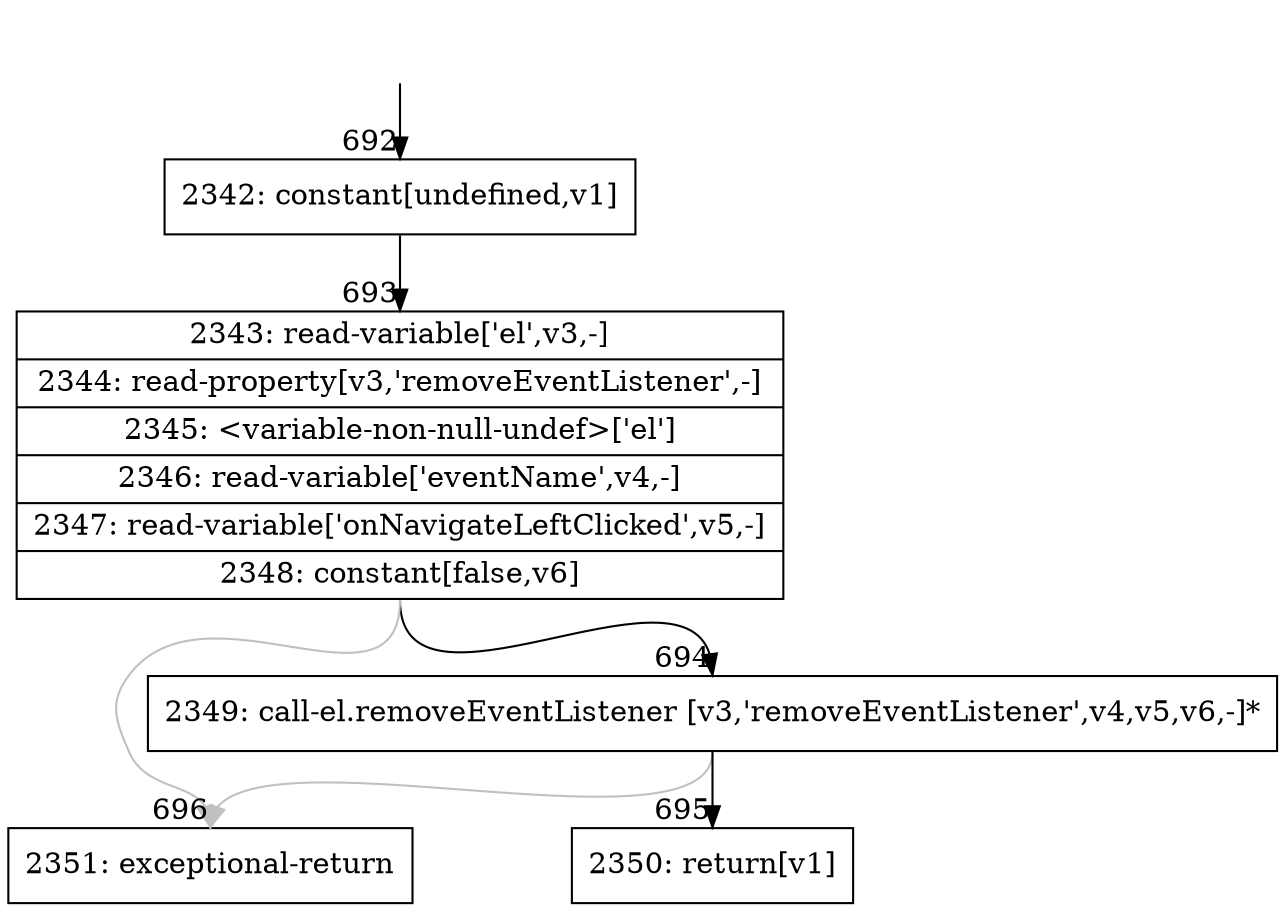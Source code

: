 digraph {
rankdir="TD"
BB_entry40[shape=none,label=""];
BB_entry40 -> BB692 [tailport=s, headport=n, headlabel="    692"]
BB692 [shape=record label="{2342: constant[undefined,v1]}" ] 
BB692 -> BB693 [tailport=s, headport=n, headlabel="      693"]
BB693 [shape=record label="{2343: read-variable['el',v3,-]|2344: read-property[v3,'removeEventListener',-]|2345: \<variable-non-null-undef\>['el']|2346: read-variable['eventName',v4,-]|2347: read-variable['onNavigateLeftClicked',v5,-]|2348: constant[false,v6]}" ] 
BB693 -> BB694 [tailport=s, headport=n, headlabel="      694"]
BB693 -> BB696 [tailport=s, headport=n, color=gray, headlabel="      696"]
BB694 [shape=record label="{2349: call-el.removeEventListener [v3,'removeEventListener',v4,v5,v6,-]*}" ] 
BB694 -> BB695 [tailport=s, headport=n, headlabel="      695"]
BB694 -> BB696 [tailport=s, headport=n, color=gray]
BB695 [shape=record label="{2350: return[v1]}" ] 
BB696 [shape=record label="{2351: exceptional-return}" ] 
//#$~ 1025
}
